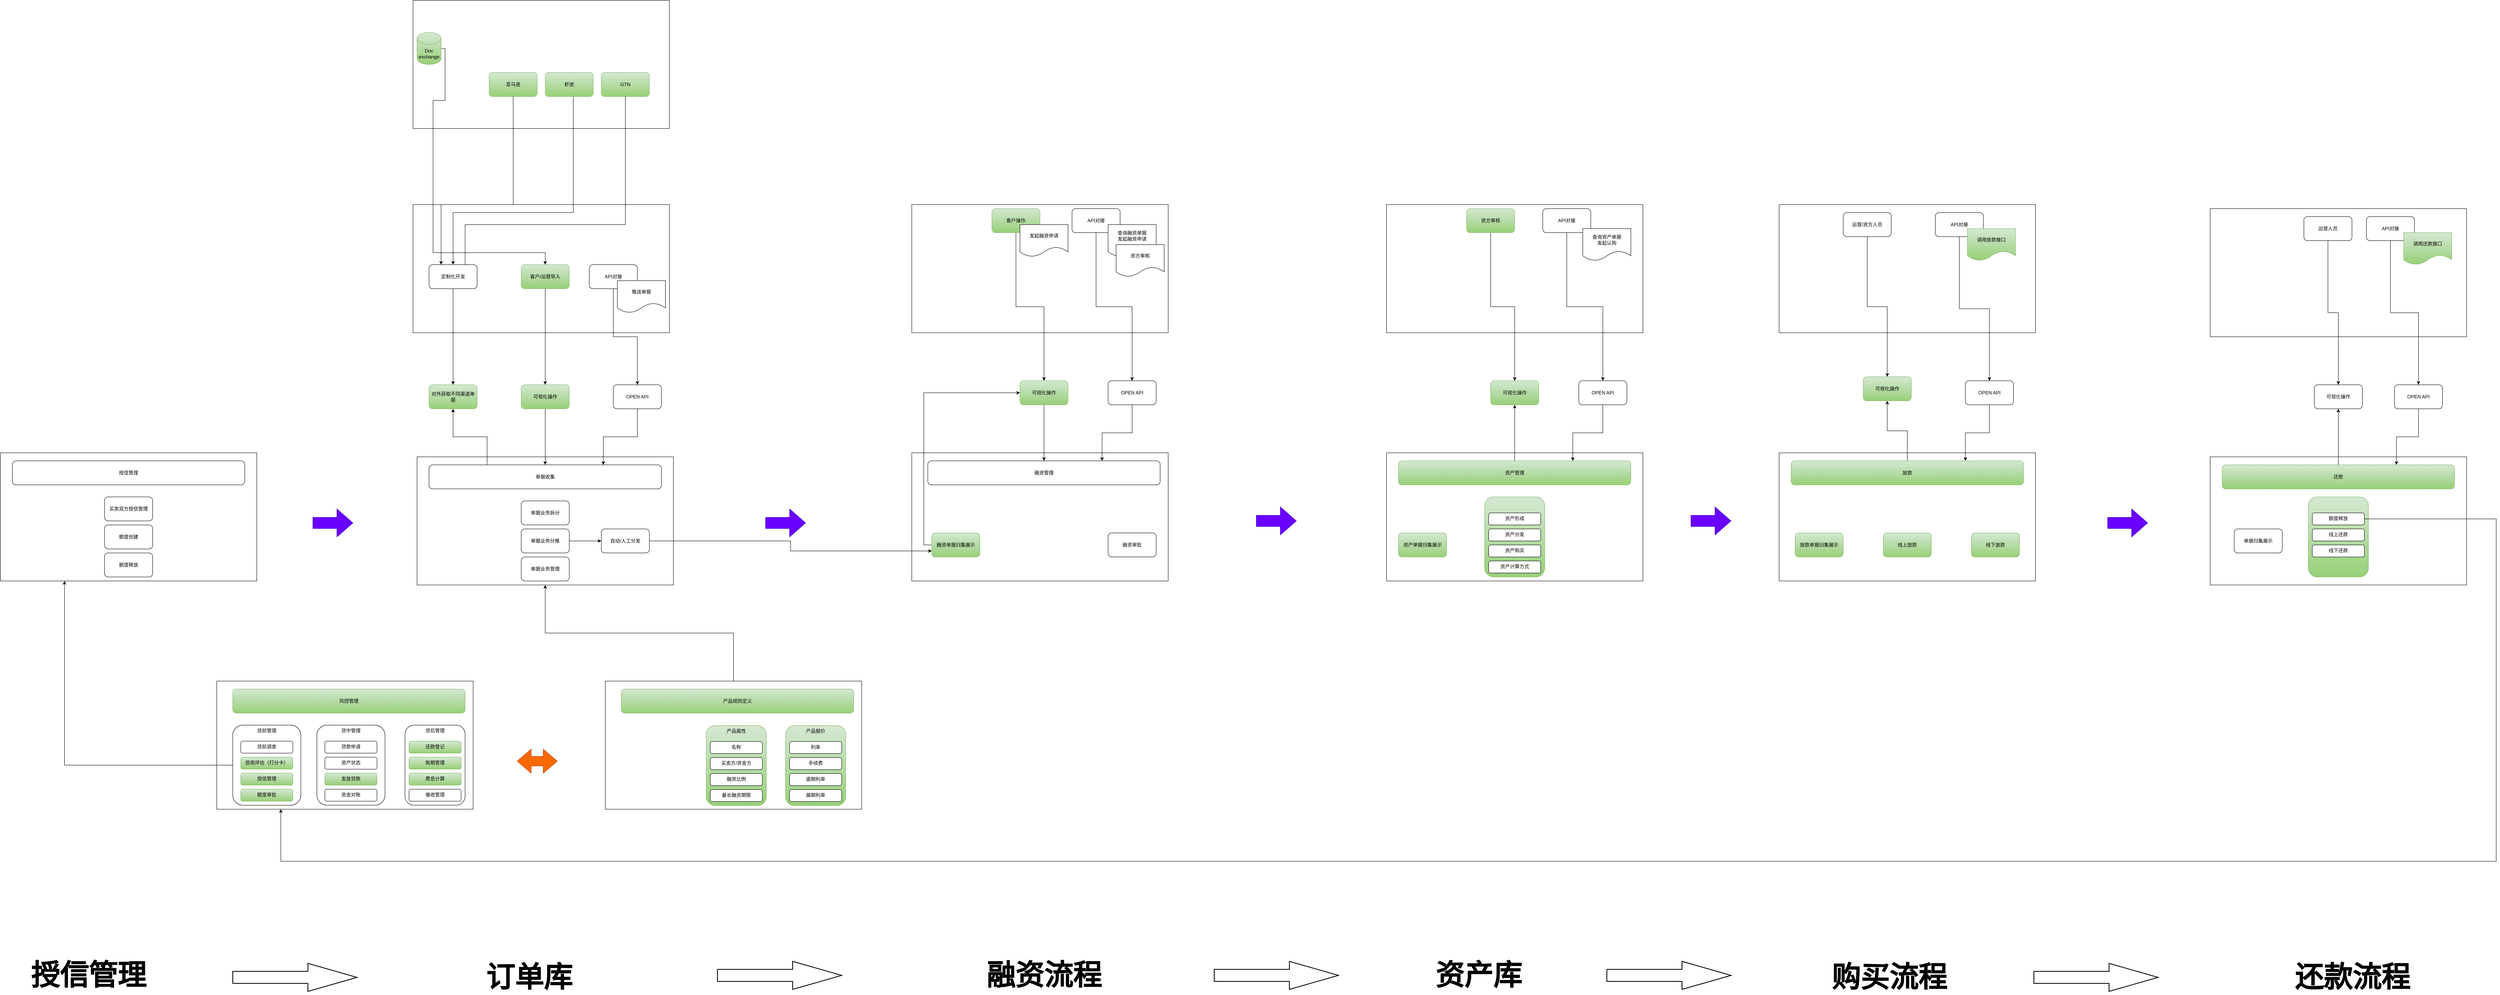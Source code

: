 <mxfile version="20.2.8" type="github">
  <diagram id="nmmNraX5BBkQG87Vswvh" name="第 1 页">
    <mxGraphModel dx="11134" dy="6316" grid="1" gridSize="10" guides="1" tooltips="1" connect="1" arrows="1" fold="1" page="1" pageScale="1" pageWidth="827" pageHeight="1169" math="0" shadow="0">
      <root>
        <mxCell id="0" />
        <mxCell id="1" parent="0" />
        <mxCell id="EEm5UWoBvuD1K6EHX5QN-8" value="" style="rounded=0;whiteSpace=wrap;html=1;" parent="1" vertex="1">
          <mxGeometry x="-540" y="-410" width="640" height="320" as="geometry" />
        </mxCell>
        <mxCell id="XTdzh-ek0-HxO04u83jF-98" style="edgeStyle=orthogonalEdgeStyle;rounded=0;orthogonalLoop=1;jettySize=auto;html=1;exitX=0.5;exitY=0;exitDx=0;exitDy=0;entryX=0.5;entryY=1;entryDx=0;entryDy=0;" edge="1" parent="1" source="XTdzh-ek0-HxO04u83jF-15" target="EEm5UWoBvuD1K6EHX5QN-1">
          <mxGeometry relative="1" as="geometry" />
        </mxCell>
        <mxCell id="XTdzh-ek0-HxO04u83jF-15" value="" style="rounded=0;whiteSpace=wrap;html=1;" vertex="1" parent="1">
          <mxGeometry x="-60" y="780" width="640" height="320" as="geometry" />
        </mxCell>
        <mxCell id="EEm5UWoBvuD1K6EHX5QN-1" value="" style="rounded=0;whiteSpace=wrap;html=1;" parent="1" vertex="1">
          <mxGeometry x="-530" y="220" width="640" height="320" as="geometry" />
        </mxCell>
        <mxCell id="EEm5UWoBvuD1K6EHX5QN-2" value="" style="rounded=0;whiteSpace=wrap;html=1;" parent="1" vertex="1">
          <mxGeometry x="705" y="210" width="640" height="320" as="geometry" />
        </mxCell>
        <mxCell id="EEm5UWoBvuD1K6EHX5QN-3" value="" style="rounded=0;whiteSpace=wrap;html=1;" parent="1" vertex="1">
          <mxGeometry x="1890" y="210" width="640" height="320" as="geometry" />
        </mxCell>
        <mxCell id="EEm5UWoBvuD1K6EHX5QN-20" style="edgeStyle=orthogonalEdgeStyle;rounded=0;orthogonalLoop=1;jettySize=auto;html=1;exitX=0.25;exitY=0;exitDx=0;exitDy=0;entryX=0.5;entryY=1;entryDx=0;entryDy=0;" parent="1" source="EEm5UWoBvuD1K6EHX5QN-4" target="EEm5UWoBvuD1K6EHX5QN-19" edge="1">
          <mxGeometry relative="1" as="geometry" />
        </mxCell>
        <mxCell id="EEm5UWoBvuD1K6EHX5QN-4" value="单据收集" style="rounded=1;whiteSpace=wrap;html=1;" parent="1" vertex="1">
          <mxGeometry x="-500" y="240" width="580" height="60" as="geometry" />
        </mxCell>
        <mxCell id="EEm5UWoBvuD1K6EHX5QN-5" value="单据业务拆分" style="rounded=1;whiteSpace=wrap;html=1;" parent="1" vertex="1">
          <mxGeometry x="-270" y="330" width="120" height="60" as="geometry" />
        </mxCell>
        <mxCell id="EEm5UWoBvuD1K6EHX5QN-100" style="edgeStyle=orthogonalEdgeStyle;rounded=0;orthogonalLoop=1;jettySize=auto;html=1;exitX=1;exitY=0.5;exitDx=0;exitDy=0;entryX=0;entryY=0.5;entryDx=0;entryDy=0;" parent="1" source="EEm5UWoBvuD1K6EHX5QN-6" target="EEm5UWoBvuD1K6EHX5QN-99" edge="1">
          <mxGeometry relative="1" as="geometry" />
        </mxCell>
        <mxCell id="EEm5UWoBvuD1K6EHX5QN-6" value="单据业务分推" style="rounded=1;whiteSpace=wrap;html=1;" parent="1" vertex="1">
          <mxGeometry x="-270" y="400" width="120" height="60" as="geometry" />
        </mxCell>
        <mxCell id="EEm5UWoBvuD1K6EHX5QN-7" value="单据业务管理" style="rounded=1;whiteSpace=wrap;html=1;" parent="1" vertex="1">
          <mxGeometry x="-270" y="470" width="120" height="60" as="geometry" />
        </mxCell>
        <mxCell id="XTdzh-ek0-HxO04u83jF-134" style="edgeStyle=orthogonalEdgeStyle;rounded=0;orthogonalLoop=1;jettySize=auto;html=1;exitX=0.5;exitY=1;exitDx=0;exitDy=0;" edge="1" parent="1" source="EEm5UWoBvuD1K6EHX5QN-10" target="EEm5UWoBvuD1K6EHX5QN-19">
          <mxGeometry relative="1" as="geometry" />
        </mxCell>
        <mxCell id="EEm5UWoBvuD1K6EHX5QN-10" value="定制化开发" style="rounded=1;whiteSpace=wrap;html=1;" parent="1" vertex="1">
          <mxGeometry x="-500" y="-260" width="120" height="60" as="geometry" />
        </mxCell>
        <mxCell id="EEm5UWoBvuD1K6EHX5QN-14" style="edgeStyle=orthogonalEdgeStyle;rounded=0;orthogonalLoop=1;jettySize=auto;html=1;exitX=0.5;exitY=1;exitDx=0;exitDy=0;" parent="1" source="EEm5UWoBvuD1K6EHX5QN-11" target="EEm5UWoBvuD1K6EHX5QN-13" edge="1">
          <mxGeometry relative="1" as="geometry" />
        </mxCell>
        <mxCell id="EEm5UWoBvuD1K6EHX5QN-11" value="客户/运营导入" style="rounded=1;whiteSpace=wrap;html=1;fillColor=#d5e8d4;gradientColor=#97d077;strokeColor=#82b366;" parent="1" vertex="1">
          <mxGeometry x="-270" y="-260" width="120" height="60" as="geometry" />
        </mxCell>
        <mxCell id="EEm5UWoBvuD1K6EHX5QN-17" style="edgeStyle=orthogonalEdgeStyle;rounded=0;orthogonalLoop=1;jettySize=auto;html=1;exitX=0.5;exitY=1;exitDx=0;exitDy=0;" parent="1" source="EEm5UWoBvuD1K6EHX5QN-12" target="EEm5UWoBvuD1K6EHX5QN-16" edge="1">
          <mxGeometry relative="1" as="geometry" />
        </mxCell>
        <mxCell id="EEm5UWoBvuD1K6EHX5QN-12" value="API对接" style="rounded=1;whiteSpace=wrap;html=1;" parent="1" vertex="1">
          <mxGeometry x="-100" y="-260" width="120" height="60" as="geometry" />
        </mxCell>
        <mxCell id="EEm5UWoBvuD1K6EHX5QN-15" style="edgeStyle=orthogonalEdgeStyle;rounded=0;orthogonalLoop=1;jettySize=auto;html=1;exitX=0.5;exitY=1;exitDx=0;exitDy=0;" parent="1" source="EEm5UWoBvuD1K6EHX5QN-13" target="EEm5UWoBvuD1K6EHX5QN-4" edge="1">
          <mxGeometry relative="1" as="geometry" />
        </mxCell>
        <mxCell id="EEm5UWoBvuD1K6EHX5QN-13" value="可视化操作" style="rounded=1;whiteSpace=wrap;html=1;fillColor=#d5e8d4;strokeColor=#82b366;gradientColor=#97d077;" parent="1" vertex="1">
          <mxGeometry x="-270" y="40" width="120" height="60" as="geometry" />
        </mxCell>
        <mxCell id="EEm5UWoBvuD1K6EHX5QN-18" style="edgeStyle=orthogonalEdgeStyle;rounded=0;orthogonalLoop=1;jettySize=auto;html=1;exitX=0.5;exitY=1;exitDx=0;exitDy=0;entryX=0.75;entryY=0;entryDx=0;entryDy=0;" parent="1" source="EEm5UWoBvuD1K6EHX5QN-16" target="EEm5UWoBvuD1K6EHX5QN-4" edge="1">
          <mxGeometry relative="1" as="geometry" />
        </mxCell>
        <mxCell id="EEm5UWoBvuD1K6EHX5QN-16" value="OPEN API" style="rounded=1;whiteSpace=wrap;html=1;" parent="1" vertex="1">
          <mxGeometry x="-40" y="40" width="120" height="60" as="geometry" />
        </mxCell>
        <mxCell id="EEm5UWoBvuD1K6EHX5QN-19" value="对外获取不同渠道单据" style="rounded=1;whiteSpace=wrap;html=1;fillColor=#d5e8d4;strokeColor=#82b366;gradientColor=#97d077;" parent="1" vertex="1">
          <mxGeometry x="-500" y="40" width="120" height="60" as="geometry" />
        </mxCell>
        <mxCell id="EEm5UWoBvuD1K6EHX5QN-23" value="产品规则定义" style="rounded=1;whiteSpace=wrap;html=1;fillColor=#d5e8d4;gradientColor=#97d077;strokeColor=#82b366;" parent="1" vertex="1">
          <mxGeometry x="-20" y="800" width="580" height="60" as="geometry" />
        </mxCell>
        <mxCell id="EEm5UWoBvuD1K6EHX5QN-28" value="融资管理" style="rounded=1;whiteSpace=wrap;html=1;" parent="1" vertex="1">
          <mxGeometry x="745" y="230" width="580" height="60" as="geometry" />
        </mxCell>
        <mxCell id="EEm5UWoBvuD1K6EHX5QN-29" value="" style="rounded=0;whiteSpace=wrap;html=1;" parent="1" vertex="1">
          <mxGeometry x="705" y="-410" width="640" height="320" as="geometry" />
        </mxCell>
        <mxCell id="EEm5UWoBvuD1K6EHX5QN-36" style="edgeStyle=orthogonalEdgeStyle;rounded=0;orthogonalLoop=1;jettySize=auto;html=1;exitX=0.5;exitY=1;exitDx=0;exitDy=0;" parent="1" source="EEm5UWoBvuD1K6EHX5QN-31" target="EEm5UWoBvuD1K6EHX5QN-35" edge="1">
          <mxGeometry relative="1" as="geometry" />
        </mxCell>
        <mxCell id="EEm5UWoBvuD1K6EHX5QN-31" value="客户操作" style="rounded=1;whiteSpace=wrap;html=1;fillColor=#d5e8d4;gradientColor=#97d077;strokeColor=#82b366;" parent="1" vertex="1">
          <mxGeometry x="905" y="-400" width="120" height="60" as="geometry" />
        </mxCell>
        <mxCell id="EEm5UWoBvuD1K6EHX5QN-34" style="edgeStyle=orthogonalEdgeStyle;rounded=0;orthogonalLoop=1;jettySize=auto;html=1;exitX=0.5;exitY=1;exitDx=0;exitDy=0;" parent="1" source="EEm5UWoBvuD1K6EHX5QN-32" target="EEm5UWoBvuD1K6EHX5QN-33" edge="1">
          <mxGeometry relative="1" as="geometry" />
        </mxCell>
        <mxCell id="EEm5UWoBvuD1K6EHX5QN-32" value="API对接" style="rounded=1;whiteSpace=wrap;html=1;" parent="1" vertex="1">
          <mxGeometry x="1105" y="-400" width="120" height="60" as="geometry" />
        </mxCell>
        <mxCell id="EEm5UWoBvuD1K6EHX5QN-37" style="edgeStyle=orthogonalEdgeStyle;rounded=0;orthogonalLoop=1;jettySize=auto;html=1;exitX=0.5;exitY=1;exitDx=0;exitDy=0;entryX=0.75;entryY=0;entryDx=0;entryDy=0;" parent="1" source="EEm5UWoBvuD1K6EHX5QN-33" target="EEm5UWoBvuD1K6EHX5QN-28" edge="1">
          <mxGeometry relative="1" as="geometry" />
        </mxCell>
        <mxCell id="EEm5UWoBvuD1K6EHX5QN-33" value="OPEN API" style="rounded=1;whiteSpace=wrap;html=1;" parent="1" vertex="1">
          <mxGeometry x="1195" y="30" width="120" height="60" as="geometry" />
        </mxCell>
        <mxCell id="EEm5UWoBvuD1K6EHX5QN-38" style="edgeStyle=orthogonalEdgeStyle;rounded=0;orthogonalLoop=1;jettySize=auto;html=1;exitX=0.5;exitY=1;exitDx=0;exitDy=0;" parent="1" source="EEm5UWoBvuD1K6EHX5QN-35" target="EEm5UWoBvuD1K6EHX5QN-28" edge="1">
          <mxGeometry relative="1" as="geometry" />
        </mxCell>
        <mxCell id="EEm5UWoBvuD1K6EHX5QN-35" value="可视化操作" style="rounded=1;whiteSpace=wrap;html=1;fillColor=#d5e8d4;gradientColor=#97d077;strokeColor=#82b366;" parent="1" vertex="1">
          <mxGeometry x="975" y="30" width="120" height="60" as="geometry" />
        </mxCell>
        <mxCell id="EEm5UWoBvuD1K6EHX5QN-39" value="发起融资申请" style="shape=document;whiteSpace=wrap;html=1;boundedLbl=1;" parent="1" vertex="1">
          <mxGeometry x="975" y="-360" width="120" height="80" as="geometry" />
        </mxCell>
        <mxCell id="EEm5UWoBvuD1K6EHX5QN-41" style="edgeStyle=orthogonalEdgeStyle;rounded=0;orthogonalLoop=1;jettySize=auto;html=1;exitX=0;exitY=0.5;exitDx=0;exitDy=0;entryX=0;entryY=0.5;entryDx=0;entryDy=0;" parent="1" source="EEm5UWoBvuD1K6EHX5QN-40" target="EEm5UWoBvuD1K6EHX5QN-35" edge="1">
          <mxGeometry relative="1" as="geometry" />
        </mxCell>
        <mxCell id="EEm5UWoBvuD1K6EHX5QN-40" value="融资单据归集展示" style="rounded=1;whiteSpace=wrap;html=1;fillColor=#d5e8d4;gradientColor=#97d077;strokeColor=#82b366;" parent="1" vertex="1">
          <mxGeometry x="755" y="410" width="120" height="60" as="geometry" />
        </mxCell>
        <mxCell id="EEm5UWoBvuD1K6EHX5QN-43" value="" style="html=1;shadow=0;dashed=0;align=center;verticalAlign=middle;shape=mxgraph.arrows2.arrow;dy=0.6;dx=40;notch=0;fillColor=#6a00ff;fontColor=#ffffff;strokeColor=#3700CC;" parent="1" vertex="1">
          <mxGeometry x="1565" y="345" width="100" height="70" as="geometry" />
        </mxCell>
        <mxCell id="EEm5UWoBvuD1K6EHX5QN-67" style="edgeStyle=orthogonalEdgeStyle;rounded=0;orthogonalLoop=1;jettySize=auto;html=1;exitX=0.5;exitY=0;exitDx=0;exitDy=0;entryX=0.5;entryY=1;entryDx=0;entryDy=0;" parent="1" source="EEm5UWoBvuD1K6EHX5QN-53" target="EEm5UWoBvuD1K6EHX5QN-66" edge="1">
          <mxGeometry relative="1" as="geometry" />
        </mxCell>
        <mxCell id="EEm5UWoBvuD1K6EHX5QN-53" value="资产管理" style="rounded=1;whiteSpace=wrap;html=1;fillColor=#d5e8d4;gradientColor=#97d077;strokeColor=#82b366;" parent="1" vertex="1">
          <mxGeometry x="1920" y="230" width="580" height="60" as="geometry" />
        </mxCell>
        <mxCell id="EEm5UWoBvuD1K6EHX5QN-55" value="资产单据归集展示" style="rounded=1;whiteSpace=wrap;html=1;fillColor=#d5e8d4;gradientColor=#97d077;strokeColor=#82b366;" parent="1" vertex="1">
          <mxGeometry x="1920" y="410" width="120" height="60" as="geometry" />
        </mxCell>
        <mxCell id="EEm5UWoBvuD1K6EHX5QN-57" value="" style="rounded=0;whiteSpace=wrap;html=1;" parent="1" vertex="1">
          <mxGeometry x="1890" y="-410" width="640" height="320" as="geometry" />
        </mxCell>
        <mxCell id="XTdzh-ek0-HxO04u83jF-133" style="edgeStyle=orthogonalEdgeStyle;rounded=0;orthogonalLoop=1;jettySize=auto;html=1;exitX=0.5;exitY=1;exitDx=0;exitDy=0;" edge="1" parent="1" source="EEm5UWoBvuD1K6EHX5QN-58" target="EEm5UWoBvuD1K6EHX5QN-66">
          <mxGeometry relative="1" as="geometry" />
        </mxCell>
        <mxCell id="EEm5UWoBvuD1K6EHX5QN-58" value="资方审核" style="rounded=1;whiteSpace=wrap;html=1;fillColor=#d5e8d4;gradientColor=#97d077;strokeColor=#82b366;" parent="1" vertex="1">
          <mxGeometry x="2090" y="-400" width="120" height="60" as="geometry" />
        </mxCell>
        <mxCell id="XTdzh-ek0-HxO04u83jF-132" style="edgeStyle=orthogonalEdgeStyle;rounded=0;orthogonalLoop=1;jettySize=auto;html=1;exitX=0.5;exitY=1;exitDx=0;exitDy=0;" edge="1" parent="1" source="EEm5UWoBvuD1K6EHX5QN-59" target="EEm5UWoBvuD1K6EHX5QN-62">
          <mxGeometry relative="1" as="geometry" />
        </mxCell>
        <mxCell id="EEm5UWoBvuD1K6EHX5QN-59" value="API对接" style="rounded=1;whiteSpace=wrap;html=1;" parent="1" vertex="1">
          <mxGeometry x="2280" y="-400" width="120" height="60" as="geometry" />
        </mxCell>
        <mxCell id="XTdzh-ek0-HxO04u83jF-131" style="edgeStyle=orthogonalEdgeStyle;rounded=0;orthogonalLoop=1;jettySize=auto;html=1;exitX=0.5;exitY=1;exitDx=0;exitDy=0;entryX=0.75;entryY=0;entryDx=0;entryDy=0;" edge="1" parent="1" source="EEm5UWoBvuD1K6EHX5QN-62" target="EEm5UWoBvuD1K6EHX5QN-53">
          <mxGeometry relative="1" as="geometry" />
        </mxCell>
        <mxCell id="EEm5UWoBvuD1K6EHX5QN-62" value="OPEN API" style="rounded=1;whiteSpace=wrap;html=1;" parent="1" vertex="1">
          <mxGeometry x="2370" y="30" width="120" height="60" as="geometry" />
        </mxCell>
        <mxCell id="EEm5UWoBvuD1K6EHX5QN-66" value="可视化操作" style="rounded=1;whiteSpace=wrap;html=1;fillColor=#d5e8d4;gradientColor=#97d077;strokeColor=#82b366;" parent="1" vertex="1">
          <mxGeometry x="2150" y="30" width="120" height="60" as="geometry" />
        </mxCell>
        <mxCell id="EEm5UWoBvuD1K6EHX5QN-69" value="" style="html=1;shadow=0;dashed=0;align=center;verticalAlign=middle;shape=mxgraph.arrows2.arrow;dy=0.6;dx=40;notch=0;fillColor=#6a00ff;fontColor=#ffffff;strokeColor=#3700CC;" parent="1" vertex="1">
          <mxGeometry x="2650" y="345" width="100" height="70" as="geometry" />
        </mxCell>
        <mxCell id="EEm5UWoBvuD1K6EHX5QN-70" value="" style="rounded=0;whiteSpace=wrap;html=1;" parent="1" vertex="1">
          <mxGeometry x="2870" y="210" width="640" height="320" as="geometry" />
        </mxCell>
        <mxCell id="EEm5UWoBvuD1K6EHX5QN-80" style="edgeStyle=orthogonalEdgeStyle;rounded=0;orthogonalLoop=1;jettySize=auto;html=1;exitX=0.5;exitY=0;exitDx=0;exitDy=0;entryX=0.5;entryY=1;entryDx=0;entryDy=0;" parent="1" source="EEm5UWoBvuD1K6EHX5QN-71" target="EEm5UWoBvuD1K6EHX5QN-79" edge="1">
          <mxGeometry relative="1" as="geometry" />
        </mxCell>
        <mxCell id="EEm5UWoBvuD1K6EHX5QN-71" value="放款" style="rounded=1;whiteSpace=wrap;html=1;fillColor=#d5e8d4;gradientColor=#97d077;strokeColor=#82b366;" parent="1" vertex="1">
          <mxGeometry x="2900" y="230" width="580" height="60" as="geometry" />
        </mxCell>
        <mxCell id="EEm5UWoBvuD1K6EHX5QN-72" value="线上放款" style="rounded=1;whiteSpace=wrap;html=1;fillColor=#d5e8d4;gradientColor=#97d077;strokeColor=#82b366;" parent="1" vertex="1">
          <mxGeometry x="3130" y="410" width="120" height="60" as="geometry" />
        </mxCell>
        <mxCell id="EEm5UWoBvuD1K6EHX5QN-73" value="线下放款" style="rounded=1;whiteSpace=wrap;html=1;fillColor=#d5e8d4;gradientColor=#97d077;strokeColor=#82b366;" parent="1" vertex="1">
          <mxGeometry x="3350" y="410" width="120" height="60" as="geometry" />
        </mxCell>
        <mxCell id="EEm5UWoBvuD1K6EHX5QN-74" value="放款单据归集展示" style="rounded=1;whiteSpace=wrap;html=1;fillColor=#d5e8d4;gradientColor=#97d077;strokeColor=#82b366;" parent="1" vertex="1">
          <mxGeometry x="2910" y="410" width="120" height="60" as="geometry" />
        </mxCell>
        <mxCell id="EEm5UWoBvuD1K6EHX5QN-75" value="" style="rounded=0;whiteSpace=wrap;html=1;" parent="1" vertex="1">
          <mxGeometry x="2870" y="-410" width="640" height="320" as="geometry" />
        </mxCell>
        <mxCell id="EEm5UWoBvuD1K6EHX5QN-83" style="edgeStyle=orthogonalEdgeStyle;rounded=0;orthogonalLoop=1;jettySize=auto;html=1;exitX=0.5;exitY=1;exitDx=0;exitDy=0;" parent="1" source="EEm5UWoBvuD1K6EHX5QN-76" target="EEm5UWoBvuD1K6EHX5QN-79" edge="1">
          <mxGeometry relative="1" as="geometry" />
        </mxCell>
        <mxCell id="EEm5UWoBvuD1K6EHX5QN-76" value="运营/资方人员" style="rounded=1;whiteSpace=wrap;html=1;" parent="1" vertex="1">
          <mxGeometry x="3030" y="-390" width="120" height="60" as="geometry" />
        </mxCell>
        <mxCell id="EEm5UWoBvuD1K6EHX5QN-82" style="edgeStyle=orthogonalEdgeStyle;rounded=0;orthogonalLoop=1;jettySize=auto;html=1;exitX=0.5;exitY=1;exitDx=0;exitDy=0;" parent="1" source="EEm5UWoBvuD1K6EHX5QN-77" target="EEm5UWoBvuD1K6EHX5QN-81" edge="1">
          <mxGeometry relative="1" as="geometry" />
        </mxCell>
        <mxCell id="EEm5UWoBvuD1K6EHX5QN-77" value="API对接" style="rounded=1;whiteSpace=wrap;html=1;" parent="1" vertex="1">
          <mxGeometry x="3260" y="-390" width="120" height="60" as="geometry" />
        </mxCell>
        <mxCell id="EEm5UWoBvuD1K6EHX5QN-79" value="可视化操作" style="rounded=1;whiteSpace=wrap;html=1;fillColor=#d5e8d4;gradientColor=#97d077;strokeColor=#82b366;" parent="1" vertex="1">
          <mxGeometry x="3080" y="20" width="120" height="60" as="geometry" />
        </mxCell>
        <mxCell id="EEm5UWoBvuD1K6EHX5QN-85" style="edgeStyle=orthogonalEdgeStyle;rounded=0;orthogonalLoop=1;jettySize=auto;html=1;exitX=0.5;exitY=1;exitDx=0;exitDy=0;entryX=0.75;entryY=0;entryDx=0;entryDy=0;" parent="1" source="EEm5UWoBvuD1K6EHX5QN-81" target="EEm5UWoBvuD1K6EHX5QN-71" edge="1">
          <mxGeometry relative="1" as="geometry" />
        </mxCell>
        <mxCell id="EEm5UWoBvuD1K6EHX5QN-81" value="OPEN API" style="rounded=1;whiteSpace=wrap;html=1;" parent="1" vertex="1">
          <mxGeometry x="3335" y="30" width="120" height="60" as="geometry" />
        </mxCell>
        <mxCell id="EEm5UWoBvuD1K6EHX5QN-86" value="调用放款接口" style="shape=document;whiteSpace=wrap;html=1;boundedLbl=1;fillColor=#d5e8d4;gradientColor=#97d077;strokeColor=#82b366;" parent="1" vertex="1">
          <mxGeometry x="3340" y="-350" width="120" height="80" as="geometry" />
        </mxCell>
        <mxCell id="EEm5UWoBvuD1K6EHX5QN-95" value="" style="html=1;shadow=0;dashed=0;align=center;verticalAlign=middle;shape=mxgraph.arrows2.arrow;dy=0.6;dx=40;notch=0;fillColor=#6a00ff;fontColor=#ffffff;strokeColor=#3700CC;" parent="1" vertex="1">
          <mxGeometry x="340" y="350" width="100" height="70" as="geometry" />
        </mxCell>
        <mxCell id="EEm5UWoBvuD1K6EHX5QN-122" style="edgeStyle=orthogonalEdgeStyle;rounded=0;orthogonalLoop=1;jettySize=auto;html=1;exitX=1;exitY=0.5;exitDx=0;exitDy=0;entryX=0;entryY=0.75;entryDx=0;entryDy=0;" parent="1" source="EEm5UWoBvuD1K6EHX5QN-99" target="EEm5UWoBvuD1K6EHX5QN-40" edge="1">
          <mxGeometry relative="1" as="geometry" />
        </mxCell>
        <mxCell id="EEm5UWoBvuD1K6EHX5QN-99" value="自动/人工分发" style="rounded=1;whiteSpace=wrap;html=1;" parent="1" vertex="1">
          <mxGeometry x="-70" y="400" width="120" height="60" as="geometry" />
        </mxCell>
        <mxCell id="EEm5UWoBvuD1K6EHX5QN-102" value="" style="rounded=0;whiteSpace=wrap;html=1;" parent="1" vertex="1">
          <mxGeometry x="3946" y="220" width="640" height="320" as="geometry" />
        </mxCell>
        <mxCell id="XTdzh-ek0-HxO04u83jF-129" style="edgeStyle=orthogonalEdgeStyle;rounded=0;orthogonalLoop=1;jettySize=auto;html=1;exitX=0.5;exitY=0;exitDx=0;exitDy=0;entryX=0.5;entryY=1;entryDx=0;entryDy=0;" edge="1" parent="1" source="EEm5UWoBvuD1K6EHX5QN-103" target="EEm5UWoBvuD1K6EHX5QN-108">
          <mxGeometry relative="1" as="geometry" />
        </mxCell>
        <mxCell id="EEm5UWoBvuD1K6EHX5QN-103" value="还款" style="rounded=1;whiteSpace=wrap;html=1;fillColor=#d5e8d4;gradientColor=#97d077;strokeColor=#82b366;" parent="1" vertex="1">
          <mxGeometry x="3976" y="240" width="580" height="60" as="geometry" />
        </mxCell>
        <mxCell id="EEm5UWoBvuD1K6EHX5QN-106" value="单据归集展示" style="rounded=1;whiteSpace=wrap;html=1;" parent="1" vertex="1">
          <mxGeometry x="4006" y="400" width="120" height="60" as="geometry" />
        </mxCell>
        <mxCell id="XTdzh-ek0-HxO04u83jF-130" style="edgeStyle=orthogonalEdgeStyle;rounded=0;orthogonalLoop=1;jettySize=auto;html=1;exitX=0.5;exitY=1;exitDx=0;exitDy=0;entryX=0.75;entryY=0;entryDx=0;entryDy=0;" edge="1" parent="1" source="EEm5UWoBvuD1K6EHX5QN-107" target="EEm5UWoBvuD1K6EHX5QN-103">
          <mxGeometry relative="1" as="geometry" />
        </mxCell>
        <mxCell id="EEm5UWoBvuD1K6EHX5QN-107" value="OPEN API" style="rounded=1;whiteSpace=wrap;html=1;" parent="1" vertex="1">
          <mxGeometry x="4406" y="40" width="120" height="60" as="geometry" />
        </mxCell>
        <mxCell id="EEm5UWoBvuD1K6EHX5QN-108" value="可视化操作" style="rounded=1;whiteSpace=wrap;html=1;" parent="1" vertex="1">
          <mxGeometry x="4206" y="40" width="120" height="60" as="geometry" />
        </mxCell>
        <mxCell id="XTdzh-ek0-HxO04u83jF-2" value="&lt;span style=&quot;font-size: 72px;&quot;&gt;&lt;b&gt;融资流程&lt;/b&gt;&lt;/span&gt;" style="text;html=1;strokeColor=none;fillColor=none;align=center;verticalAlign=middle;whiteSpace=wrap;rounded=0;" diagramCategory="general" diagramName="text" vertex="1" parent="1">
          <mxGeometry x="820" y="1505" width="430" height="20" as="geometry" />
        </mxCell>
        <mxCell id="XTdzh-ek0-HxO04u83jF-3" value="&lt;span style=&quot;font-size: 72px;&quot;&gt;&lt;b&gt;购买流程&lt;/b&gt;&lt;/span&gt;" style="text;html=1;strokeColor=none;fillColor=none;align=center;verticalAlign=middle;whiteSpace=wrap;rounded=0;" diagramCategory="general" diagramName="text" vertex="1" parent="1">
          <mxGeometry x="2930" y="1510" width="430" height="20" as="geometry" />
        </mxCell>
        <mxCell id="XTdzh-ek0-HxO04u83jF-5" value="" style="shape=mxgraph.arrows.arrow_right;whiteSpace=wrap;html=1;fillColor=#ffffff;strokeColor=#000000;strokeWidth=2" diagramCategory="arrow" diagramName="ArrowRight" vertex="1" parent="1">
          <mxGeometry x="1460" y="1480" width="310" height="70" as="geometry" />
        </mxCell>
        <mxCell id="XTdzh-ek0-HxO04u83jF-6" value="" style="shape=mxgraph.arrows.arrow_right;whiteSpace=wrap;html=1;fillColor=#ffffff;strokeColor=#000000;strokeWidth=2" diagramCategory="arrow" diagramName="ArrowRight" vertex="1" parent="1">
          <mxGeometry x="3506" y="1485" width="310" height="70" as="geometry" />
        </mxCell>
        <mxCell id="XTdzh-ek0-HxO04u83jF-7" value="&lt;span style=&quot;font-size: 72px;&quot;&gt;&lt;b&gt;还款流程&lt;/b&gt;&lt;/span&gt;" style="text;html=1;strokeColor=none;fillColor=none;align=center;verticalAlign=middle;whiteSpace=wrap;rounded=0;" diagramCategory="general" diagramName="text" vertex="1" parent="1">
          <mxGeometry x="4086" y="1490" width="430" height="60" as="geometry" />
        </mxCell>
        <mxCell id="XTdzh-ek0-HxO04u83jF-8" value="&lt;span style=&quot;font-size: 72px;&quot;&gt;&lt;b&gt;订单库&lt;/b&gt;&lt;/span&gt;" style="text;html=1;strokeColor=none;fillColor=none;align=center;verticalAlign=middle;whiteSpace=wrap;rounded=0;" diagramCategory="general" diagramName="text" vertex="1" parent="1">
          <mxGeometry x="-390" y="1510" width="280" height="20" as="geometry" />
        </mxCell>
        <mxCell id="XTdzh-ek0-HxO04u83jF-9" value="" style="shape=mxgraph.arrows.arrow_right;whiteSpace=wrap;html=1;fillColor=#ffffff;strokeColor=#000000;strokeWidth=2" diagramCategory="arrow" diagramName="ArrowRight" vertex="1" parent="1">
          <mxGeometry x="220" y="1480" width="310" height="70" as="geometry" />
        </mxCell>
        <mxCell id="XTdzh-ek0-HxO04u83jF-10" value="融资审批" style="rounded=1;whiteSpace=wrap;html=1;" vertex="1" parent="1">
          <mxGeometry x="1195" y="410" width="120" height="60" as="geometry" />
        </mxCell>
        <mxCell id="XTdzh-ek0-HxO04u83jF-13" value="&lt;span style=&quot;font-size: 72px;&quot;&gt;&lt;b&gt;资产库&lt;/b&gt;&lt;/span&gt;" style="text;html=1;strokeColor=none;fillColor=none;align=center;verticalAlign=middle;whiteSpace=wrap;rounded=0;" diagramCategory="general" diagramName="text" vertex="1" parent="1">
          <mxGeometry x="1905" y="1505" width="430" height="20" as="geometry" />
        </mxCell>
        <mxCell id="XTdzh-ek0-HxO04u83jF-14" value="" style="shape=mxgraph.arrows.arrow_right;whiteSpace=wrap;html=1;fillColor=#ffffff;strokeColor=#000000;strokeWidth=2" diagramCategory="arrow" diagramName="ArrowRight" vertex="1" parent="1">
          <mxGeometry x="2440" y="1480" width="310" height="70" as="geometry" />
        </mxCell>
        <mxCell id="XTdzh-ek0-HxO04u83jF-21" value="" style="rounded=0;whiteSpace=wrap;html=1;" vertex="1" parent="1">
          <mxGeometry x="-540" y="-920" width="640" height="320" as="geometry" />
        </mxCell>
        <mxCell id="XTdzh-ek0-HxO04u83jF-25" style="edgeStyle=orthogonalEdgeStyle;rounded=0;orthogonalLoop=1;jettySize=auto;html=1;exitX=0.5;exitY=1;exitDx=0;exitDy=0;entryX=0.5;entryY=0;entryDx=0;entryDy=0;" edge="1" parent="1" source="XTdzh-ek0-HxO04u83jF-23" target="EEm5UWoBvuD1K6EHX5QN-10">
          <mxGeometry relative="1" as="geometry">
            <Array as="points">
              <mxPoint x="-140" y="-390" />
              <mxPoint x="-440" y="-390" />
            </Array>
          </mxGeometry>
        </mxCell>
        <mxCell id="XTdzh-ek0-HxO04u83jF-22" value="亚马逊" style="rounded=1;whiteSpace=wrap;html=1;fillColor=#d5e8d4;gradientColor=#97d077;strokeColor=#82b366;" vertex="1" parent="1">
          <mxGeometry x="-350" y="-740" width="120" height="60" as="geometry" />
        </mxCell>
        <mxCell id="XTdzh-ek0-HxO04u83jF-26" style="edgeStyle=orthogonalEdgeStyle;rounded=0;orthogonalLoop=1;jettySize=auto;html=1;exitX=0.5;exitY=1;exitDx=0;exitDy=0;entryX=0.25;entryY=0;entryDx=0;entryDy=0;" edge="1" parent="1" source="XTdzh-ek0-HxO04u83jF-22" target="EEm5UWoBvuD1K6EHX5QN-10">
          <mxGeometry relative="1" as="geometry">
            <mxPoint x="-280" y="-500" as="sourcePoint" />
            <mxPoint x="-470" y="-130" as="targetPoint" />
            <Array as="points">
              <mxPoint x="-290" y="-410" />
              <mxPoint x="-470" y="-410" />
            </Array>
          </mxGeometry>
        </mxCell>
        <mxCell id="XTdzh-ek0-HxO04u83jF-23" value="虾皮" style="rounded=1;whiteSpace=wrap;html=1;fillColor=#d5e8d4;gradientColor=#97d077;strokeColor=#82b366;" vertex="1" parent="1">
          <mxGeometry x="-210" y="-740" width="120" height="60" as="geometry" />
        </mxCell>
        <mxCell id="XTdzh-ek0-HxO04u83jF-24" value="GTN" style="rounded=1;whiteSpace=wrap;html=1;fillColor=#d5e8d4;gradientColor=#97d077;strokeColor=#82b366;" vertex="1" parent="1">
          <mxGeometry x="-70" y="-740" width="120" height="60" as="geometry" />
        </mxCell>
        <mxCell id="XTdzh-ek0-HxO04u83jF-28" value="&lt;span style=&quot;font-size: 72px;&quot;&gt;&lt;b&gt;授信管理&lt;/b&gt;&lt;/span&gt;" style="text;html=1;strokeColor=none;fillColor=none;align=center;verticalAlign=middle;whiteSpace=wrap;rounded=0;" diagramCategory="general" diagramName="text" vertex="1" parent="1">
          <mxGeometry x="-1510" y="1505" width="320" height="20" as="geometry" />
        </mxCell>
        <mxCell id="XTdzh-ek0-HxO04u83jF-29" value="" style="shape=mxgraph.arrows.arrow_right;whiteSpace=wrap;html=1;fillColor=#ffffff;strokeColor=#000000;strokeWidth=2" diagramCategory="arrow" diagramName="ArrowRight" vertex="1" parent="1">
          <mxGeometry x="-990" y="1485" width="310" height="70" as="geometry" />
        </mxCell>
        <mxCell id="XTdzh-ek0-HxO04u83jF-30" value="" style="rounded=0;whiteSpace=wrap;html=1;" vertex="1" parent="1">
          <mxGeometry x="-1570" y="210" width="640" height="320" as="geometry" />
        </mxCell>
        <mxCell id="XTdzh-ek0-HxO04u83jF-31" value="授信管理" style="rounded=1;whiteSpace=wrap;html=1;" vertex="1" parent="1">
          <mxGeometry x="-1540" y="230" width="580" height="60" as="geometry" />
        </mxCell>
        <mxCell id="XTdzh-ek0-HxO04u83jF-32" value="买卖双方授信管理" style="rounded=1;whiteSpace=wrap;html=1;" vertex="1" parent="1">
          <mxGeometry x="-1310" y="320" width="120" height="60" as="geometry" />
        </mxCell>
        <mxCell id="XTdzh-ek0-HxO04u83jF-33" value="额度创建" style="rounded=1;whiteSpace=wrap;html=1;" vertex="1" parent="1">
          <mxGeometry x="-1310" y="390" width="120" height="60" as="geometry" />
        </mxCell>
        <mxCell id="XTdzh-ek0-HxO04u83jF-34" value="额度释放" style="rounded=1;whiteSpace=wrap;html=1;" vertex="1" parent="1">
          <mxGeometry x="-1310" y="460" width="120" height="60" as="geometry" />
        </mxCell>
        <mxCell id="XTdzh-ek0-HxO04u83jF-35" value="" style="html=1;shadow=0;dashed=0;align=center;verticalAlign=middle;shape=mxgraph.arrows2.arrow;dy=0.6;dx=40;notch=0;fillColor=#6a00ff;fontColor=#ffffff;strokeColor=#3700CC;" vertex="1" parent="1">
          <mxGeometry x="-790" y="350" width="100" height="70" as="geometry" />
        </mxCell>
        <mxCell id="XTdzh-ek0-HxO04u83jF-37" value="" style="rounded=0;whiteSpace=wrap;html=1;" vertex="1" parent="1">
          <mxGeometry x="-1030" y="780" width="640" height="320" as="geometry" />
        </mxCell>
        <mxCell id="XTdzh-ek0-HxO04u83jF-38" value="风控管理" style="rounded=1;whiteSpace=wrap;html=1;fillColor=#d5e8d4;gradientColor=#97d077;strokeColor=#82b366;" vertex="1" parent="1">
          <mxGeometry x="-990" y="800" width="580" height="60" as="geometry" />
        </mxCell>
        <mxCell id="XTdzh-ek0-HxO04u83jF-39" value="贷前管理" style="rounded=1;whiteSpace=wrap;html=1;" vertex="1" parent="1">
          <mxGeometry x="-990" y="890" width="170" height="200" as="geometry" />
        </mxCell>
        <mxCell id="XTdzh-ek0-HxO04u83jF-41" value="贷后管理" style="rounded=1;whiteSpace=wrap;html=1;horizontal=1;verticalAlign=top;" vertex="1" parent="1">
          <mxGeometry x="-560" y="890" width="150" height="200" as="geometry" />
        </mxCell>
        <mxCell id="XTdzh-ek0-HxO04u83jF-42" value="贷中管理" style="rounded=1;whiteSpace=wrap;html=1;" vertex="1" parent="1">
          <mxGeometry x="-780" y="890" width="170" height="200" as="geometry" />
        </mxCell>
        <mxCell id="XTdzh-ek0-HxO04u83jF-45" style="edgeStyle=orthogonalEdgeStyle;rounded=0;orthogonalLoop=1;jettySize=auto;html=1;exitX=0;exitY=0.5;exitDx=0;exitDy=0;entryX=0.25;entryY=1;entryDx=0;entryDy=0;" edge="1" parent="1" source="XTdzh-ek0-HxO04u83jF-43" target="XTdzh-ek0-HxO04u83jF-30">
          <mxGeometry relative="1" as="geometry" />
        </mxCell>
        <mxCell id="XTdzh-ek0-HxO04u83jF-43" value="贷前管理" style="rounded=1;whiteSpace=wrap;html=1;horizontal=1;verticalAlign=top;" vertex="1" parent="1">
          <mxGeometry x="-990" y="890" width="170" height="200" as="geometry" />
        </mxCell>
        <mxCell id="XTdzh-ek0-HxO04u83jF-44" value="贷中管理" style="rounded=1;whiteSpace=wrap;html=1;horizontal=1;verticalAlign=top;" vertex="1" parent="1">
          <mxGeometry x="-780" y="890" width="170" height="200" as="geometry" />
        </mxCell>
        <mxCell id="XTdzh-ek0-HxO04u83jF-46" value="贷前调查" style="rounded=1;whiteSpace=wrap;html=1;horizontal=1;verticalAlign=top;" vertex="1" parent="1">
          <mxGeometry x="-970" y="930" width="130" height="30" as="geometry" />
        </mxCell>
        <mxCell id="XTdzh-ek0-HxO04u83jF-47" value="信用评估（打分卡）" style="rounded=1;whiteSpace=wrap;html=1;horizontal=1;verticalAlign=top;fillColor=#d5e8d4;gradientColor=#97d077;strokeColor=#82b366;" vertex="1" parent="1">
          <mxGeometry x="-970" y="970" width="130" height="30" as="geometry" />
        </mxCell>
        <mxCell id="XTdzh-ek0-HxO04u83jF-48" value="授信管理" style="rounded=1;whiteSpace=wrap;html=1;horizontal=1;verticalAlign=top;fillColor=#d5e8d4;gradientColor=#97d077;strokeColor=#82b366;" vertex="1" parent="1">
          <mxGeometry x="-970" y="1010" width="130" height="30" as="geometry" />
        </mxCell>
        <mxCell id="XTdzh-ek0-HxO04u83jF-49" value="额度审批" style="rounded=1;whiteSpace=wrap;html=1;horizontal=1;verticalAlign=top;fillColor=#d5e8d4;gradientColor=#97d077;strokeColor=#82b366;" vertex="1" parent="1">
          <mxGeometry x="-970" y="1050" width="130" height="30" as="geometry" />
        </mxCell>
        <mxCell id="XTdzh-ek0-HxO04u83jF-50" value="贷款申请" style="rounded=1;whiteSpace=wrap;html=1;horizontal=1;verticalAlign=top;" vertex="1" parent="1">
          <mxGeometry x="-760" y="930" width="130" height="30" as="geometry" />
        </mxCell>
        <mxCell id="XTdzh-ek0-HxO04u83jF-51" value="资产状态" style="rounded=1;whiteSpace=wrap;html=1;horizontal=1;verticalAlign=top;" vertex="1" parent="1">
          <mxGeometry x="-760" y="970" width="130" height="30" as="geometry" />
        </mxCell>
        <mxCell id="XTdzh-ek0-HxO04u83jF-52" value="发放贷款" style="rounded=1;whiteSpace=wrap;html=1;horizontal=1;verticalAlign=top;fillColor=#d5e8d4;gradientColor=#97d077;strokeColor=#82b366;" vertex="1" parent="1">
          <mxGeometry x="-760" y="1010" width="130" height="30" as="geometry" />
        </mxCell>
        <mxCell id="XTdzh-ek0-HxO04u83jF-53" value="资金对账" style="rounded=1;whiteSpace=wrap;html=1;horizontal=1;verticalAlign=top;" vertex="1" parent="1">
          <mxGeometry x="-760" y="1050" width="130" height="30" as="geometry" />
        </mxCell>
        <mxCell id="XTdzh-ek0-HxO04u83jF-55" value="还款登记" style="rounded=1;whiteSpace=wrap;html=1;horizontal=1;verticalAlign=top;fillColor=#d5e8d4;gradientColor=#97d077;strokeColor=#82b366;" vertex="1" parent="1">
          <mxGeometry x="-550" y="930" width="130" height="30" as="geometry" />
        </mxCell>
        <mxCell id="XTdzh-ek0-HxO04u83jF-56" value="账期管理" style="rounded=1;whiteSpace=wrap;html=1;horizontal=1;verticalAlign=top;fillColor=#d5e8d4;gradientColor=#97d077;strokeColor=#82b366;" vertex="1" parent="1">
          <mxGeometry x="-550" y="970" width="130" height="30" as="geometry" />
        </mxCell>
        <mxCell id="XTdzh-ek0-HxO04u83jF-57" value="费息计算" style="rounded=1;whiteSpace=wrap;html=1;horizontal=1;verticalAlign=top;fillColor=#d5e8d4;gradientColor=#97d077;strokeColor=#82b366;" vertex="1" parent="1">
          <mxGeometry x="-550" y="1010" width="130" height="30" as="geometry" />
        </mxCell>
        <mxCell id="XTdzh-ek0-HxO04u83jF-58" value="催收管理" style="rounded=1;whiteSpace=wrap;html=1;horizontal=1;verticalAlign=top;" vertex="1" parent="1">
          <mxGeometry x="-550" y="1050" width="130" height="30" as="geometry" />
        </mxCell>
        <mxCell id="XTdzh-ek0-HxO04u83jF-60" value="" style="html=1;shadow=0;dashed=0;align=center;verticalAlign=middle;shape=mxgraph.arrows2.twoWayArrow;dy=0.6;dx=35;fillColor=#fa6800;fontColor=#000000;strokeColor=#C73500;" vertex="1" parent="1">
          <mxGeometry x="-280" y="950" width="100" height="60" as="geometry" />
        </mxCell>
        <mxCell id="XTdzh-ek0-HxO04u83jF-66" value="产品属性" style="rounded=1;whiteSpace=wrap;html=1;horizontal=1;verticalAlign=top;fillColor=#d5e8d4;gradientColor=#97d077;strokeColor=#82b366;" vertex="1" parent="1">
          <mxGeometry x="192" y="891" width="150" height="200" as="geometry" />
        </mxCell>
        <mxCell id="XTdzh-ek0-HxO04u83jF-67" value="名称" style="rounded=1;whiteSpace=wrap;html=1;horizontal=1;verticalAlign=top;" vertex="1" parent="1">
          <mxGeometry x="202" y="931" width="130" height="30" as="geometry" />
        </mxCell>
        <mxCell id="XTdzh-ek0-HxO04u83jF-68" value="买卖方/资金方" style="rounded=1;whiteSpace=wrap;html=1;horizontal=1;verticalAlign=top;" vertex="1" parent="1">
          <mxGeometry x="202" y="971" width="130" height="30" as="geometry" />
        </mxCell>
        <mxCell id="XTdzh-ek0-HxO04u83jF-69" value="融资比例" style="rounded=1;whiteSpace=wrap;html=1;horizontal=1;verticalAlign=top;" vertex="1" parent="1">
          <mxGeometry x="202" y="1011" width="130" height="30" as="geometry" />
        </mxCell>
        <mxCell id="XTdzh-ek0-HxO04u83jF-70" value="最长融资期限" style="rounded=1;whiteSpace=wrap;html=1;horizontal=1;verticalAlign=top;" vertex="1" parent="1">
          <mxGeometry x="202" y="1051" width="130" height="30" as="geometry" />
        </mxCell>
        <mxCell id="XTdzh-ek0-HxO04u83jF-71" value="产品报价" style="rounded=1;whiteSpace=wrap;html=1;horizontal=1;verticalAlign=top;fillColor=#d5e8d4;gradientColor=#97d077;strokeColor=#82b366;" vertex="1" parent="1">
          <mxGeometry x="390" y="891" width="150" height="200" as="geometry" />
        </mxCell>
        <mxCell id="XTdzh-ek0-HxO04u83jF-72" value="利率" style="rounded=1;whiteSpace=wrap;html=1;horizontal=1;verticalAlign=top;" vertex="1" parent="1">
          <mxGeometry x="400" y="931" width="130" height="30" as="geometry" />
        </mxCell>
        <mxCell id="XTdzh-ek0-HxO04u83jF-73" value="手续费" style="rounded=1;whiteSpace=wrap;html=1;horizontal=1;verticalAlign=top;" vertex="1" parent="1">
          <mxGeometry x="400" y="971" width="130" height="30" as="geometry" />
        </mxCell>
        <mxCell id="XTdzh-ek0-HxO04u83jF-74" value="逾期利率" style="rounded=1;whiteSpace=wrap;html=1;horizontal=1;verticalAlign=top;" vertex="1" parent="1">
          <mxGeometry x="400" y="1011" width="130" height="30" as="geometry" />
        </mxCell>
        <mxCell id="XTdzh-ek0-HxO04u83jF-75" value="展期利率" style="rounded=1;whiteSpace=wrap;html=1;horizontal=1;verticalAlign=top;" vertex="1" parent="1">
          <mxGeometry x="400" y="1051" width="130" height="30" as="geometry" />
        </mxCell>
        <mxCell id="XTdzh-ek0-HxO04u83jF-101" style="edgeStyle=orthogonalEdgeStyle;rounded=0;orthogonalLoop=1;jettySize=auto;html=1;exitX=1;exitY=0.5;exitDx=0;exitDy=0;exitPerimeter=0;" edge="1" parent="1" source="XTdzh-ek0-HxO04u83jF-100" target="EEm5UWoBvuD1K6EHX5QN-11">
          <mxGeometry relative="1" as="geometry">
            <Array as="points">
              <mxPoint x="-460" y="-800" />
              <mxPoint x="-460" y="-670" />
              <mxPoint x="-490" y="-670" />
              <mxPoint x="-490" y="-290" />
              <mxPoint x="-210" y="-290" />
            </Array>
          </mxGeometry>
        </mxCell>
        <mxCell id="XTdzh-ek0-HxO04u83jF-100" value="Doc exchange" style="shape=cylinder3;whiteSpace=wrap;html=1;boundedLbl=1;backgroundOutline=1;size=15;fillColor=#d5e8d4;strokeColor=#82b366;gradientColor=#97d077;" vertex="1" parent="1">
          <mxGeometry x="-530" y="-840" width="60" height="80" as="geometry" />
        </mxCell>
        <mxCell id="XTdzh-ek0-HxO04u83jF-103" value="" style="rounded=1;whiteSpace=wrap;html=1;horizontal=1;verticalAlign=top;fillColor=#d5e8d4;gradientColor=#97d077;strokeColor=#82b366;" vertex="1" parent="1">
          <mxGeometry x="2135" y="320" width="150" height="200" as="geometry" />
        </mxCell>
        <mxCell id="XTdzh-ek0-HxO04u83jF-104" value="资产形成" style="rounded=1;whiteSpace=wrap;html=1;horizontal=1;verticalAlign=top;" vertex="1" parent="1">
          <mxGeometry x="2145" y="360" width="130" height="30" as="geometry" />
        </mxCell>
        <mxCell id="XTdzh-ek0-HxO04u83jF-105" value="资产分发" style="rounded=1;whiteSpace=wrap;html=1;horizontal=1;verticalAlign=top;" vertex="1" parent="1">
          <mxGeometry x="2145" y="400" width="130" height="30" as="geometry" />
        </mxCell>
        <mxCell id="XTdzh-ek0-HxO04u83jF-106" value="资产购买" style="rounded=1;whiteSpace=wrap;html=1;horizontal=1;verticalAlign=top;" vertex="1" parent="1">
          <mxGeometry x="2145" y="440" width="130" height="30" as="geometry" />
        </mxCell>
        <mxCell id="XTdzh-ek0-HxO04u83jF-107" value="资产计算方式" style="rounded=1;whiteSpace=wrap;html=1;horizontal=1;verticalAlign=top;" vertex="1" parent="1">
          <mxGeometry x="2145" y="480" width="130" height="30" as="geometry" />
        </mxCell>
        <mxCell id="XTdzh-ek0-HxO04u83jF-108" value="" style="edgeStyle=orthogonalEdgeStyle;rounded=0;orthogonalLoop=1;jettySize=auto;html=1;exitX=0.5;exitY=1;exitDx=0;exitDy=0;endArrow=none;" edge="1" parent="1" source="XTdzh-ek0-HxO04u83jF-24" target="EEm5UWoBvuD1K6EHX5QN-10">
          <mxGeometry relative="1" as="geometry">
            <mxPoint x="-10" y="-680" as="sourcePoint" />
            <mxPoint x="-60" y="-510" as="targetPoint" />
            <Array as="points">
              <mxPoint x="-10" y="-360" />
              <mxPoint x="-410" y="-360" />
            </Array>
          </mxGeometry>
        </mxCell>
        <mxCell id="XTdzh-ek0-HxO04u83jF-111" value="" style="rounded=0;whiteSpace=wrap;html=1;" vertex="1" parent="1">
          <mxGeometry x="3946" y="-400" width="640" height="320" as="geometry" />
        </mxCell>
        <mxCell id="XTdzh-ek0-HxO04u83jF-127" style="edgeStyle=orthogonalEdgeStyle;rounded=0;orthogonalLoop=1;jettySize=auto;html=1;exitX=0.5;exitY=1;exitDx=0;exitDy=0;" edge="1" parent="1" source="XTdzh-ek0-HxO04u83jF-112" target="EEm5UWoBvuD1K6EHX5QN-108">
          <mxGeometry relative="1" as="geometry" />
        </mxCell>
        <mxCell id="XTdzh-ek0-HxO04u83jF-112" value="运营人员" style="rounded=1;whiteSpace=wrap;html=1;" vertex="1" parent="1">
          <mxGeometry x="4180" y="-380" width="120" height="60" as="geometry" />
        </mxCell>
        <mxCell id="XTdzh-ek0-HxO04u83jF-128" style="edgeStyle=orthogonalEdgeStyle;rounded=0;orthogonalLoop=1;jettySize=auto;html=1;exitX=0.5;exitY=1;exitDx=0;exitDy=0;" edge="1" parent="1" source="XTdzh-ek0-HxO04u83jF-113" target="EEm5UWoBvuD1K6EHX5QN-107">
          <mxGeometry relative="1" as="geometry" />
        </mxCell>
        <mxCell id="XTdzh-ek0-HxO04u83jF-113" value="API对接" style="rounded=1;whiteSpace=wrap;html=1;" vertex="1" parent="1">
          <mxGeometry x="4336" y="-380" width="120" height="60" as="geometry" />
        </mxCell>
        <mxCell id="XTdzh-ek0-HxO04u83jF-114" value="调用还款接口" style="shape=document;whiteSpace=wrap;html=1;boundedLbl=1;fillColor=#d5e8d4;gradientColor=#97d077;strokeColor=#82b366;" vertex="1" parent="1">
          <mxGeometry x="4429" y="-340" width="120" height="80" as="geometry" />
        </mxCell>
        <mxCell id="XTdzh-ek0-HxO04u83jF-115" value="查询融资单据&lt;br&gt;发起融资申请" style="shape=document;whiteSpace=wrap;html=1;boundedLbl=1;" vertex="1" parent="1">
          <mxGeometry x="1195" y="-360" width="120" height="80" as="geometry" />
        </mxCell>
        <mxCell id="XTdzh-ek0-HxO04u83jF-116" value="资方审核" style="shape=document;whiteSpace=wrap;html=1;boundedLbl=1;" vertex="1" parent="1">
          <mxGeometry x="1215" y="-310" width="120" height="80" as="geometry" />
        </mxCell>
        <mxCell id="XTdzh-ek0-HxO04u83jF-117" value="查询资产单据&lt;br&gt;发起认购" style="shape=document;whiteSpace=wrap;html=1;boundedLbl=1;" vertex="1" parent="1">
          <mxGeometry x="2380" y="-350" width="120" height="80" as="geometry" />
        </mxCell>
        <mxCell id="XTdzh-ek0-HxO04u83jF-118" value="推送单据" style="shape=document;whiteSpace=wrap;html=1;boundedLbl=1;" vertex="1" parent="1">
          <mxGeometry x="-30" y="-220" width="120" height="80" as="geometry" />
        </mxCell>
        <mxCell id="XTdzh-ek0-HxO04u83jF-119" value="" style="html=1;shadow=0;dashed=0;align=center;verticalAlign=middle;shape=mxgraph.arrows2.arrow;dy=0.6;dx=40;notch=0;fillColor=#6a00ff;fontColor=#ffffff;strokeColor=#3700CC;" vertex="1" parent="1">
          <mxGeometry x="3690" y="350" width="100" height="70" as="geometry" />
        </mxCell>
        <mxCell id="XTdzh-ek0-HxO04u83jF-121" value="" style="rounded=1;whiteSpace=wrap;html=1;horizontal=1;verticalAlign=top;fillColor=#d5e8d4;gradientColor=#97d077;strokeColor=#82b366;" vertex="1" parent="1">
          <mxGeometry x="4191" y="320" width="150" height="200" as="geometry" />
        </mxCell>
        <mxCell id="XTdzh-ek0-HxO04u83jF-126" style="edgeStyle=orthogonalEdgeStyle;rounded=0;orthogonalLoop=1;jettySize=auto;html=1;exitX=1;exitY=0.5;exitDx=0;exitDy=0;entryX=0.25;entryY=1;entryDx=0;entryDy=0;" edge="1" parent="1" source="XTdzh-ek0-HxO04u83jF-122" target="XTdzh-ek0-HxO04u83jF-37">
          <mxGeometry relative="1" as="geometry">
            <Array as="points">
              <mxPoint x="4660" y="375" />
              <mxPoint x="4660" y="1230" />
              <mxPoint x="-870" y="1230" />
            </Array>
          </mxGeometry>
        </mxCell>
        <mxCell id="XTdzh-ek0-HxO04u83jF-122" value="额度释放" style="rounded=1;whiteSpace=wrap;html=1;horizontal=1;verticalAlign=top;" vertex="1" parent="1">
          <mxGeometry x="4201" y="360" width="130" height="30" as="geometry" />
        </mxCell>
        <mxCell id="XTdzh-ek0-HxO04u83jF-123" value="线上还款" style="rounded=1;whiteSpace=wrap;html=1;horizontal=1;verticalAlign=top;" vertex="1" parent="1">
          <mxGeometry x="4201" y="400" width="130" height="30" as="geometry" />
        </mxCell>
        <mxCell id="XTdzh-ek0-HxO04u83jF-124" value="线下还款" style="rounded=1;whiteSpace=wrap;html=1;horizontal=1;verticalAlign=top;" vertex="1" parent="1">
          <mxGeometry x="4201" y="440" width="130" height="30" as="geometry" />
        </mxCell>
      </root>
    </mxGraphModel>
  </diagram>
</mxfile>
